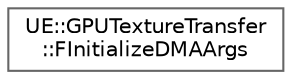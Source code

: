 digraph "Graphical Class Hierarchy"
{
 // INTERACTIVE_SVG=YES
 // LATEX_PDF_SIZE
  bgcolor="transparent";
  edge [fontname=Helvetica,fontsize=10,labelfontname=Helvetica,labelfontsize=10];
  node [fontname=Helvetica,fontsize=10,shape=box,height=0.2,width=0.4];
  rankdir="LR";
  Node0 [id="Node000000",label="UE::GPUTextureTransfer\l::FInitializeDMAArgs",height=0.2,width=0.4,color="grey40", fillcolor="white", style="filled",URL="$df/dab/structUE_1_1GPUTextureTransfer_1_1FInitializeDMAArgs.html",tooltip=" "];
}
